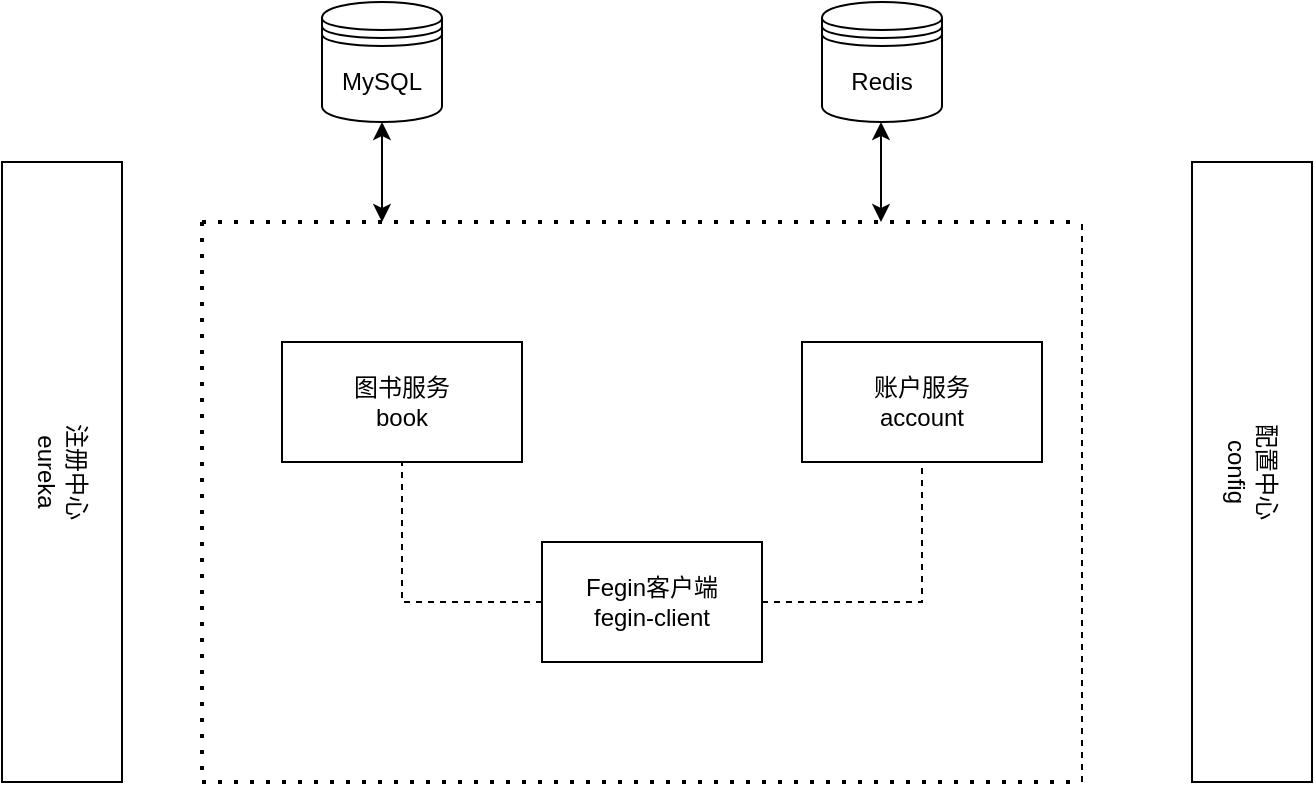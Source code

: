 <mxfile version="21.3.2" type="github">
  <diagram id="prtHgNgQTEPvFCAcTncT" name="Page-1">
    <mxGraphModel dx="611" dy="796" grid="1" gridSize="10" guides="1" tooltips="1" connect="1" arrows="1" fold="1" page="1" pageScale="1" pageWidth="827" pageHeight="1169" math="0" shadow="0">
      <root>
        <mxCell id="0" />
        <mxCell id="1" parent="0" />
        <mxCell id="W1CnCfXpH14r4FqVQnyT-1" value="图书服务&lt;br&gt;book" style="rounded=0;whiteSpace=wrap;html=1;" vertex="1" parent="1">
          <mxGeometry x="160" y="220" width="120" height="60" as="geometry" />
        </mxCell>
        <mxCell id="W1CnCfXpH14r4FqVQnyT-2" value="账户服务&lt;br&gt;account" style="rounded=0;whiteSpace=wrap;html=1;" vertex="1" parent="1">
          <mxGeometry x="420" y="220" width="120" height="60" as="geometry" />
        </mxCell>
        <mxCell id="W1CnCfXpH14r4FqVQnyT-3" value="Fegin客户端&lt;br&gt;fegin-client" style="rounded=0;whiteSpace=wrap;html=1;" vertex="1" parent="1">
          <mxGeometry x="290" y="320" width="110" height="60" as="geometry" />
        </mxCell>
        <mxCell id="W1CnCfXpH14r4FqVQnyT-5" value="" style="endArrow=none;dashed=1;html=1;rounded=0;entryX=0.5;entryY=1;entryDx=0;entryDy=0;" edge="1" parent="1" target="W1CnCfXpH14r4FqVQnyT-1">
          <mxGeometry width="50" height="50" relative="1" as="geometry">
            <mxPoint x="290" y="350" as="sourcePoint" />
            <mxPoint x="170" y="290" as="targetPoint" />
            <Array as="points">
              <mxPoint x="290" y="350" />
              <mxPoint x="220" y="350" />
            </Array>
          </mxGeometry>
        </mxCell>
        <mxCell id="W1CnCfXpH14r4FqVQnyT-6" value="" style="endArrow=none;dashed=1;html=1;rounded=0;entryX=0.5;entryY=1;entryDx=0;entryDy=0;exitX=1;exitY=0.5;exitDx=0;exitDy=0;" edge="1" parent="1" source="W1CnCfXpH14r4FqVQnyT-3" target="W1CnCfXpH14r4FqVQnyT-2">
          <mxGeometry width="50" height="50" relative="1" as="geometry">
            <mxPoint x="410" y="360" as="sourcePoint" />
            <mxPoint x="468" y="280" as="targetPoint" />
            <Array as="points">
              <mxPoint x="480" y="350" />
              <mxPoint x="480" y="290" />
            </Array>
          </mxGeometry>
        </mxCell>
        <mxCell id="W1CnCfXpH14r4FqVQnyT-7" value="注册中心&lt;br&gt;eureka" style="rounded=0;whiteSpace=wrap;html=1;rotation=90;" vertex="1" parent="1">
          <mxGeometry x="-105" y="255" width="310" height="60" as="geometry" />
        </mxCell>
        <mxCell id="W1CnCfXpH14r4FqVQnyT-8" value="MySQL" style="shape=datastore;whiteSpace=wrap;html=1;" vertex="1" parent="1">
          <mxGeometry x="180" y="50" width="60" height="60" as="geometry" />
        </mxCell>
        <mxCell id="W1CnCfXpH14r4FqVQnyT-9" value="Redis" style="shape=datastore;whiteSpace=wrap;html=1;" vertex="1" parent="1">
          <mxGeometry x="430" y="50" width="60" height="60" as="geometry" />
        </mxCell>
        <mxCell id="W1CnCfXpH14r4FqVQnyT-12" value="" style="endArrow=none;dashed=1;html=1;dashPattern=1 3;strokeWidth=2;rounded=0;" edge="1" parent="1">
          <mxGeometry width="50" height="50" relative="1" as="geometry">
            <mxPoint x="120" y="160" as="sourcePoint" />
            <mxPoint x="560" y="160" as="targetPoint" />
          </mxGeometry>
        </mxCell>
        <mxCell id="W1CnCfXpH14r4FqVQnyT-13" value="" style="endArrow=none;dashed=1;html=1;dashPattern=1 3;strokeWidth=2;rounded=0;" edge="1" parent="1">
          <mxGeometry width="50" height="50" relative="1" as="geometry">
            <mxPoint x="120" y="160" as="sourcePoint" />
            <mxPoint x="120" y="440" as="targetPoint" />
            <Array as="points" />
          </mxGeometry>
        </mxCell>
        <mxCell id="W1CnCfXpH14r4FqVQnyT-14" value="" style="endArrow=none;dashed=1;html=1;dashPattern=1 3;strokeWidth=2;rounded=0;" edge="1" parent="1">
          <mxGeometry width="50" height="50" relative="1" as="geometry">
            <mxPoint x="120" y="440" as="sourcePoint" />
            <mxPoint x="560" y="440" as="targetPoint" />
            <Array as="points">
              <mxPoint x="360" y="440" />
            </Array>
          </mxGeometry>
        </mxCell>
        <mxCell id="W1CnCfXpH14r4FqVQnyT-15" value="" style="endArrow=none;dashed=1;html=1;rounded=0;" edge="1" parent="1">
          <mxGeometry width="50" height="50" relative="1" as="geometry">
            <mxPoint x="560" y="440" as="sourcePoint" />
            <mxPoint x="560" y="160" as="targetPoint" />
          </mxGeometry>
        </mxCell>
        <mxCell id="W1CnCfXpH14r4FqVQnyT-16" value="" style="endArrow=classic;startArrow=classic;html=1;rounded=0;entryX=0.5;entryY=1;entryDx=0;entryDy=0;" edge="1" parent="1" target="W1CnCfXpH14r4FqVQnyT-8">
          <mxGeometry width="50" height="50" relative="1" as="geometry">
            <mxPoint x="210" y="160" as="sourcePoint" />
            <mxPoint x="430" y="240" as="targetPoint" />
            <Array as="points" />
          </mxGeometry>
        </mxCell>
        <mxCell id="W1CnCfXpH14r4FqVQnyT-17" value="" style="endArrow=classic;startArrow=classic;html=1;rounded=0;entryX=0.5;entryY=1;entryDx=0;entryDy=0;" edge="1" parent="1">
          <mxGeometry width="50" height="50" relative="1" as="geometry">
            <mxPoint x="459.5" y="160" as="sourcePoint" />
            <mxPoint x="459.5" y="110" as="targetPoint" />
            <Array as="points" />
          </mxGeometry>
        </mxCell>
        <mxCell id="W1CnCfXpH14r4FqVQnyT-21" value="配置中心&lt;br&gt;config" style="rounded=0;whiteSpace=wrap;html=1;rotation=90;" vertex="1" parent="1">
          <mxGeometry x="490" y="255" width="310" height="60" as="geometry" />
        </mxCell>
      </root>
    </mxGraphModel>
  </diagram>
</mxfile>
